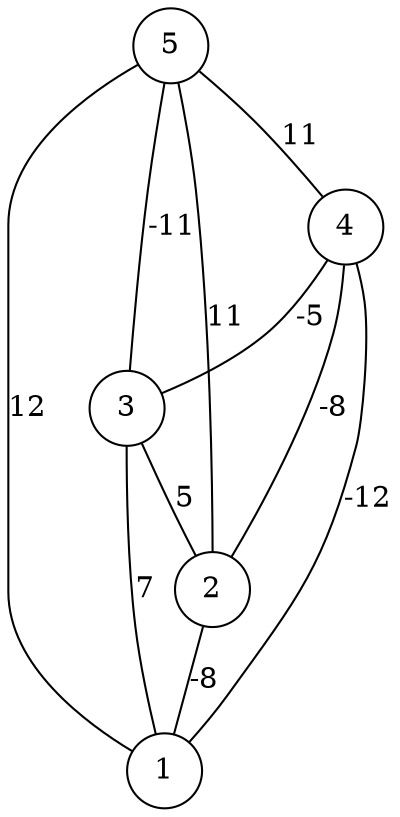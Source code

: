 graph { 
	 fontname="Helvetica,Arial,sans-serif" 
	 node [shape = circle]; 
	 5 -- 1 [label = "12"];
	 5 -- 2 [label = "11"];
	 5 -- 3 [label = "-11"];
	 5 -- 4 [label = "11"];
	 4 -- 1 [label = "-12"];
	 4 -- 2 [label = "-8"];
	 4 -- 3 [label = "-5"];
	 3 -- 1 [label = "7"];
	 3 -- 2 [label = "5"];
	 2 -- 1 [label = "-8"];
	 1;
	 2;
	 3;
	 4;
	 5;
}
